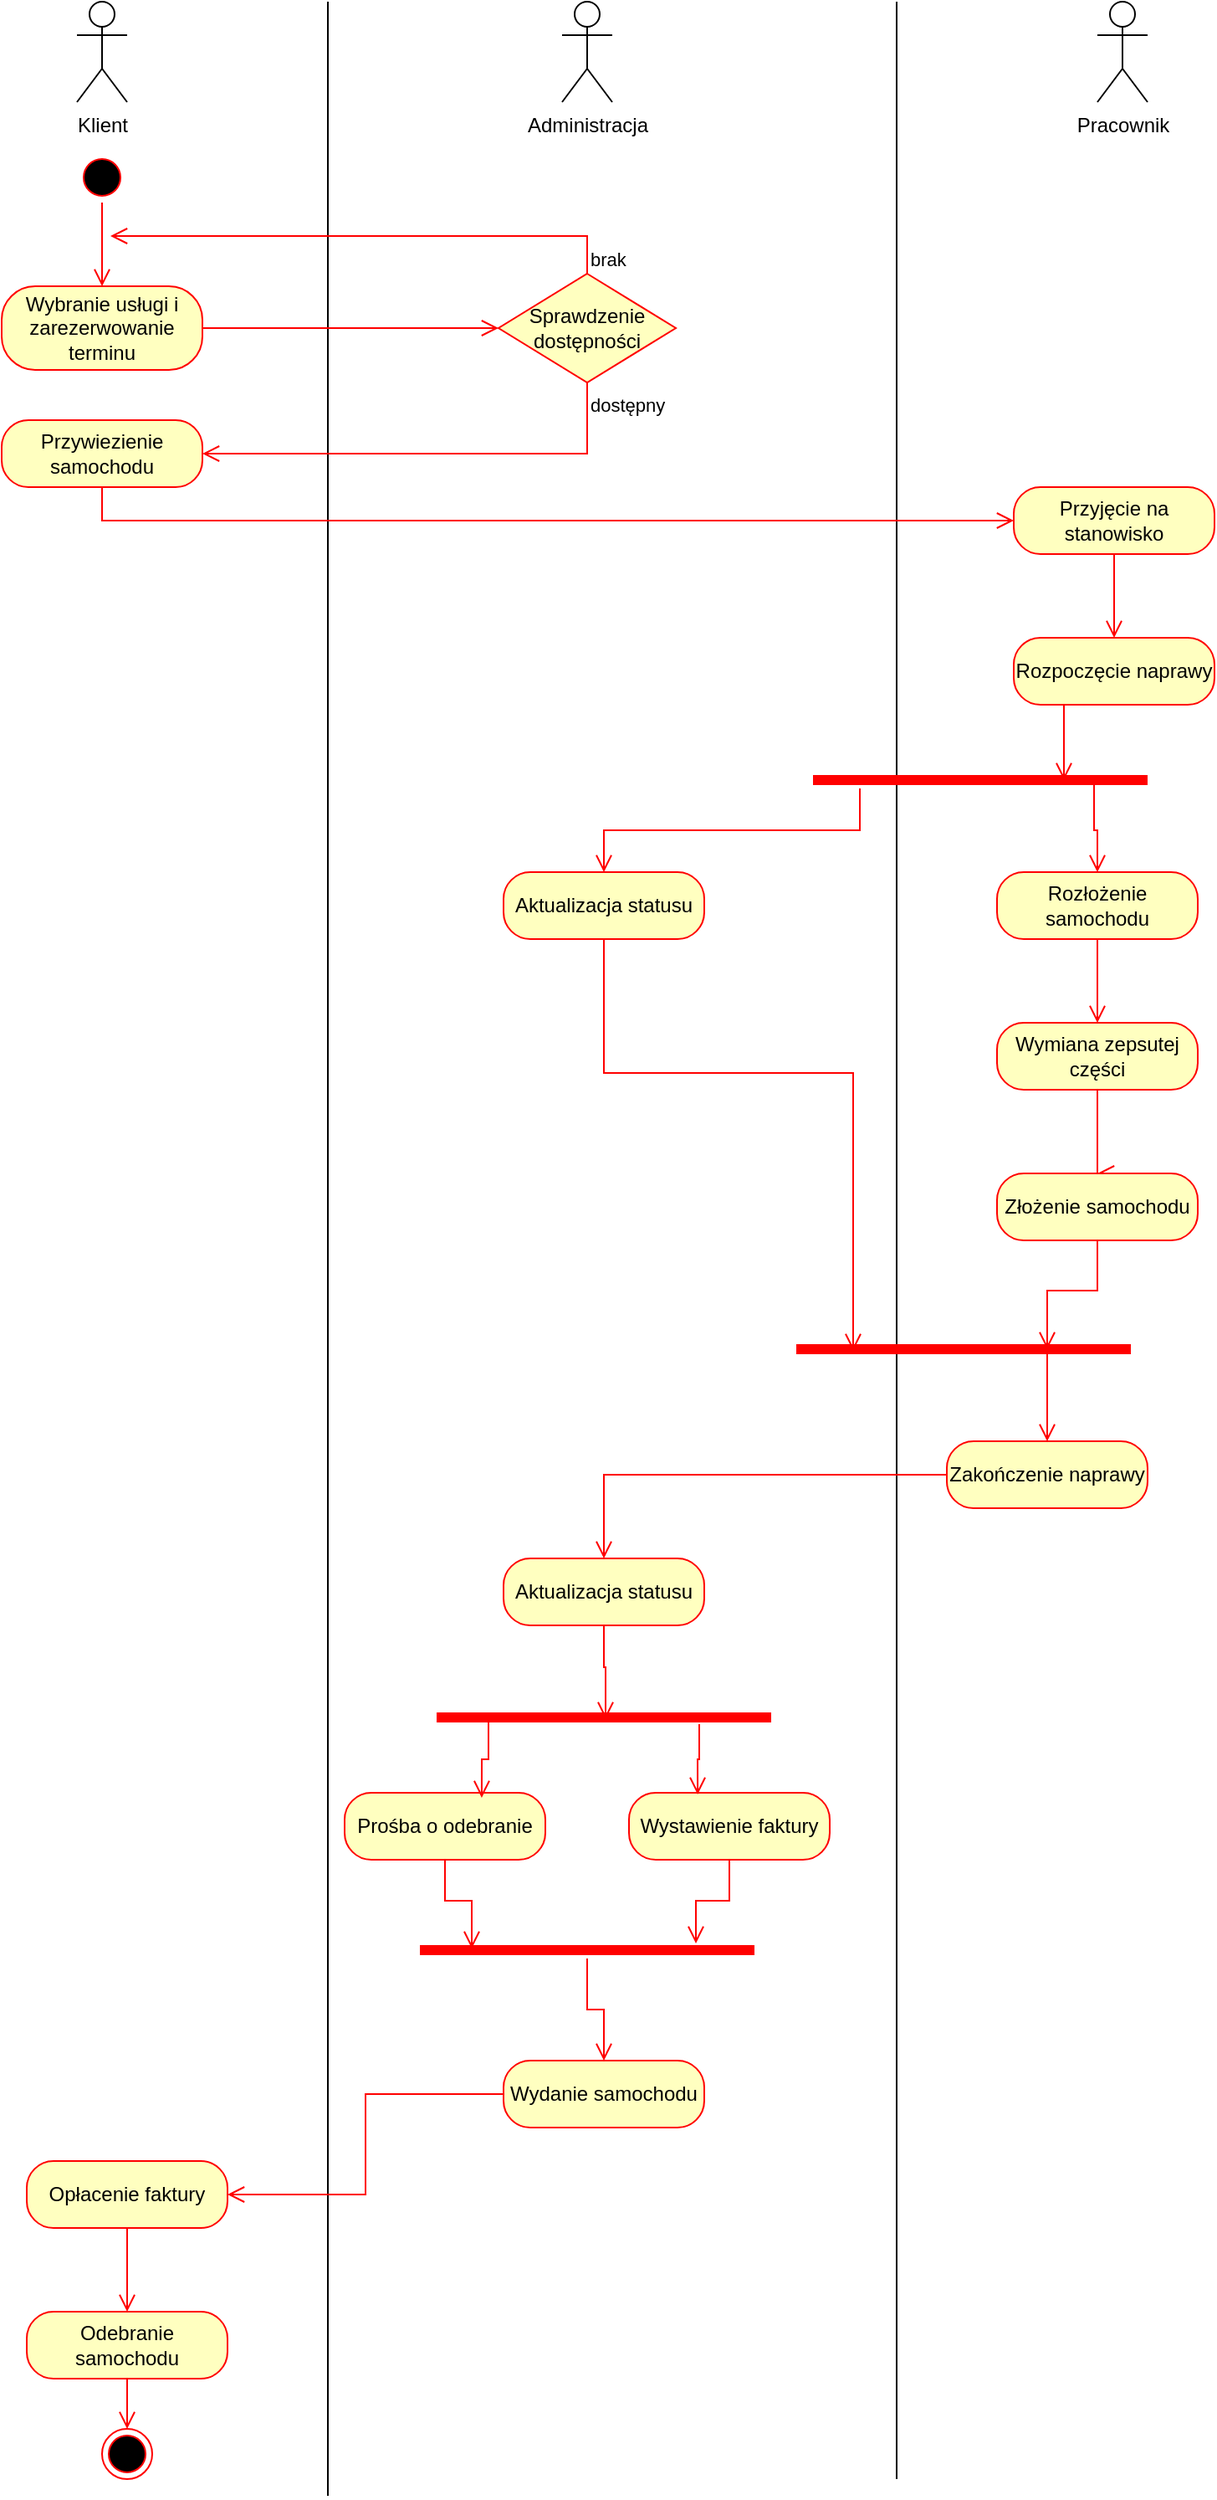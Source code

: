 <mxfile version="24.2.5" type="google">
  <diagram name="Strona-1" id="0Yt1wjJnzprNimmLKiQZ">
    <mxGraphModel grid="1" page="1" gridSize="10" guides="1" tooltips="1" connect="1" arrows="1" fold="1" pageScale="1" pageWidth="827" pageHeight="1169" math="0" shadow="0">
      <root>
        <mxCell id="0" />
        <mxCell id="1" parent="0" />
        <mxCell id="ZM847NXDE0kscDqh8kTi-1" value="Klient" style="shape=umlActor;verticalLabelPosition=bottom;verticalAlign=top;html=1;outlineConnect=0;" vertex="1" parent="1">
          <mxGeometry x="70" y="10" width="30" height="60" as="geometry" />
        </mxCell>
        <mxCell id="ZM847NXDE0kscDqh8kTi-2" value="Administracja" style="shape=umlActor;verticalLabelPosition=bottom;verticalAlign=top;html=1;outlineConnect=0;" vertex="1" parent="1">
          <mxGeometry x="360" y="10" width="30" height="60" as="geometry" />
        </mxCell>
        <mxCell id="ZM847NXDE0kscDqh8kTi-3" value="Pracownik" style="shape=umlActor;verticalLabelPosition=bottom;verticalAlign=top;html=1;outlineConnect=0;" vertex="1" parent="1">
          <mxGeometry x="680" y="10" width="30" height="60" as="geometry" />
        </mxCell>
        <mxCell id="ZM847NXDE0kscDqh8kTi-7" value="" style="endArrow=none;html=1;rounded=0;" edge="1" parent="1">
          <mxGeometry width="50" height="50" relative="1" as="geometry">
            <mxPoint x="560" y="1490" as="sourcePoint" />
            <mxPoint x="560" y="10" as="targetPoint" />
          </mxGeometry>
        </mxCell>
        <mxCell id="ZM847NXDE0kscDqh8kTi-8" value="" style="endArrow=none;html=1;rounded=0;" edge="1" parent="1">
          <mxGeometry width="50" height="50" relative="1" as="geometry">
            <mxPoint x="220" y="1500" as="sourcePoint" />
            <mxPoint x="220" y="10" as="targetPoint" />
          </mxGeometry>
        </mxCell>
        <mxCell id="ZM847NXDE0kscDqh8kTi-11" value="" style="ellipse;html=1;shape=startState;fillColor=#000000;strokeColor=#ff0000;" vertex="1" parent="1">
          <mxGeometry x="70" y="100" width="30" height="30" as="geometry" />
        </mxCell>
        <mxCell id="ZM847NXDE0kscDqh8kTi-12" value="" style="edgeStyle=orthogonalEdgeStyle;html=1;verticalAlign=bottom;endArrow=open;endSize=8;strokeColor=#ff0000;rounded=0;entryX=0.5;entryY=0;entryDx=0;entryDy=0;" edge="1" parent="1" source="ZM847NXDE0kscDqh8kTi-11" target="ZM847NXDE0kscDqh8kTi-15">
          <mxGeometry relative="1" as="geometry">
            <mxPoint x="85" y="190" as="targetPoint" />
          </mxGeometry>
        </mxCell>
        <mxCell id="ZM847NXDE0kscDqh8kTi-15" value="Wybranie usługi i zarezerwowanie terminu" style="rounded=1;whiteSpace=wrap;html=1;arcSize=40;fontColor=#000000;fillColor=#ffffc0;strokeColor=#ff0000;" vertex="1" parent="1">
          <mxGeometry x="25" y="180" width="120" height="50" as="geometry" />
        </mxCell>
        <mxCell id="ZM847NXDE0kscDqh8kTi-16" value="" style="edgeStyle=orthogonalEdgeStyle;html=1;verticalAlign=bottom;endArrow=open;endSize=8;strokeColor=#ff0000;rounded=0;entryX=0;entryY=0.5;entryDx=0;entryDy=0;" edge="1" parent="1" source="ZM847NXDE0kscDqh8kTi-15" target="ZM847NXDE0kscDqh8kTi-38">
          <mxGeometry relative="1" as="geometry">
            <mxPoint x="315" y="205" as="targetPoint" />
          </mxGeometry>
        </mxCell>
        <mxCell id="ZM847NXDE0kscDqh8kTi-32" value="Przywiezienie samochodu" style="rounded=1;whiteSpace=wrap;html=1;arcSize=40;fontColor=#000000;fillColor=#ffffc0;strokeColor=#ff0000;" vertex="1" parent="1">
          <mxGeometry x="25" y="260" width="120" height="40" as="geometry" />
        </mxCell>
        <mxCell id="ZM847NXDE0kscDqh8kTi-34" value="Przyjęcie na stanowisko" style="rounded=1;whiteSpace=wrap;html=1;arcSize=40;fontColor=#000000;fillColor=#ffffc0;strokeColor=#ff0000;" vertex="1" parent="1">
          <mxGeometry x="630" y="300" width="120" height="40" as="geometry" />
        </mxCell>
        <mxCell id="ZM847NXDE0kscDqh8kTi-35" value="" style="edgeStyle=orthogonalEdgeStyle;html=1;verticalAlign=bottom;endArrow=open;endSize=8;strokeColor=#ff0000;rounded=0;entryX=0.5;entryY=0;entryDx=0;entryDy=0;" edge="1" parent="1" source="ZM847NXDE0kscDqh8kTi-34" target="ZM847NXDE0kscDqh8kTi-43">
          <mxGeometry relative="1" as="geometry">
            <mxPoint x="690" y="400" as="targetPoint" />
          </mxGeometry>
        </mxCell>
        <mxCell id="ZM847NXDE0kscDqh8kTi-38" value="Sprawdzenie dostępności" style="rhombus;whiteSpace=wrap;html=1;fontColor=#000000;fillColor=#ffffc0;strokeColor=#ff0000;" vertex="1" parent="1">
          <mxGeometry x="322" y="172.5" width="106" height="65" as="geometry" />
        </mxCell>
        <mxCell id="ZM847NXDE0kscDqh8kTi-39" value="brak" style="edgeStyle=orthogonalEdgeStyle;html=1;align=left;verticalAlign=bottom;endArrow=open;endSize=8;strokeColor=#ff0000;rounded=0;" edge="1" parent="1" source="ZM847NXDE0kscDqh8kTi-38">
          <mxGeometry x="-1" relative="1" as="geometry">
            <mxPoint x="90" y="150" as="targetPoint" />
            <Array as="points">
              <mxPoint x="375" y="150" />
            </Array>
          </mxGeometry>
        </mxCell>
        <mxCell id="ZM847NXDE0kscDqh8kTi-40" value="dostępny" style="edgeStyle=orthogonalEdgeStyle;html=1;align=left;verticalAlign=top;endArrow=open;endSize=8;strokeColor=#ff0000;rounded=0;entryX=1;entryY=0.5;entryDx=0;entryDy=0;" edge="1" parent="1" source="ZM847NXDE0kscDqh8kTi-38" target="ZM847NXDE0kscDqh8kTi-32">
          <mxGeometry x="-1" relative="1" as="geometry">
            <mxPoint x="364" y="290" as="targetPoint" />
            <Array as="points">
              <mxPoint x="375" y="280" />
            </Array>
          </mxGeometry>
        </mxCell>
        <mxCell id="ZM847NXDE0kscDqh8kTi-42" value="" style="edgeStyle=orthogonalEdgeStyle;html=1;verticalAlign=bottom;endArrow=open;endSize=8;strokeColor=#ff0000;rounded=0;exitX=0.5;exitY=1;exitDx=0;exitDy=0;entryX=0;entryY=0.5;entryDx=0;entryDy=0;" edge="1" parent="1" source="ZM847NXDE0kscDqh8kTi-32" target="ZM847NXDE0kscDqh8kTi-34">
          <mxGeometry relative="1" as="geometry">
            <mxPoint x="395" y="390" as="targetPoint" />
            <mxPoint x="395" y="330" as="sourcePoint" />
          </mxGeometry>
        </mxCell>
        <mxCell id="ZM847NXDE0kscDqh8kTi-43" value="Rozpoczęcie naprawy" style="rounded=1;whiteSpace=wrap;html=1;arcSize=40;fontColor=#000000;fillColor=#ffffc0;strokeColor=#ff0000;" vertex="1" parent="1">
          <mxGeometry x="630" y="390" width="120" height="40" as="geometry" />
        </mxCell>
        <mxCell id="ZM847NXDE0kscDqh8kTi-45" value="Aktualizacja statusu" style="rounded=1;whiteSpace=wrap;html=1;arcSize=40;fontColor=#000000;fillColor=#ffffc0;strokeColor=#ff0000;" vertex="1" parent="1">
          <mxGeometry x="325" y="530" width="120" height="40" as="geometry" />
        </mxCell>
        <mxCell id="ZM847NXDE0kscDqh8kTi-46" value="" style="edgeStyle=orthogonalEdgeStyle;html=1;verticalAlign=bottom;endArrow=open;endSize=8;strokeColor=#ff0000;rounded=0;entryX=0.17;entryY=0.6;entryDx=0;entryDy=0;entryPerimeter=0;" edge="1" parent="1" source="ZM847NXDE0kscDqh8kTi-45" target="ZM847NXDE0kscDqh8kTi-61">
          <mxGeometry relative="1" as="geometry">
            <mxPoint x="385" y="630" as="targetPoint" />
            <Array as="points">
              <mxPoint x="385" y="650" />
              <mxPoint x="534" y="650" />
            </Array>
          </mxGeometry>
        </mxCell>
        <mxCell id="ZM847NXDE0kscDqh8kTi-48" value="" style="shape=line;html=1;strokeWidth=6;strokeColor=#ff0000;" vertex="1" parent="1">
          <mxGeometry x="510" y="470" width="200" height="10" as="geometry" />
        </mxCell>
        <mxCell id="ZM847NXDE0kscDqh8kTi-50" value="" style="edgeStyle=orthogonalEdgeStyle;html=1;verticalAlign=bottom;endArrow=open;endSize=8;strokeColor=#ff0000;rounded=0;exitX=0.25;exitY=1;exitDx=0;exitDy=0;entryX=0.75;entryY=0.5;entryDx=0;entryDy=0;entryPerimeter=0;" edge="1" parent="1" source="ZM847NXDE0kscDqh8kTi-43" target="ZM847NXDE0kscDqh8kTi-48">
          <mxGeometry relative="1" as="geometry">
            <mxPoint x="415" y="410" as="targetPoint" />
            <mxPoint x="415" y="350" as="sourcePoint" />
          </mxGeometry>
        </mxCell>
        <mxCell id="ZM847NXDE0kscDqh8kTi-51" value="" style="edgeStyle=orthogonalEdgeStyle;html=1;verticalAlign=bottom;endArrow=open;endSize=8;strokeColor=#ff0000;rounded=0;exitX=0.84;exitY=0.7;exitDx=0;exitDy=0;exitPerimeter=0;entryX=0.5;entryY=0;entryDx=0;entryDy=0;" edge="1" parent="1" source="ZM847NXDE0kscDqh8kTi-48" target="ZM847NXDE0kscDqh8kTi-53">
          <mxGeometry relative="1" as="geometry">
            <mxPoint x="680" y="540" as="targetPoint" />
            <mxPoint x="425" y="360" as="sourcePoint" />
          </mxGeometry>
        </mxCell>
        <mxCell id="ZM847NXDE0kscDqh8kTi-52" value="" style="edgeStyle=orthogonalEdgeStyle;html=1;verticalAlign=bottom;endArrow=open;endSize=8;strokeColor=#ff0000;rounded=0;exitX=0.14;exitY=1;exitDx=0;exitDy=0;exitPerimeter=0;entryX=0.5;entryY=0;entryDx=0;entryDy=0;" edge="1" parent="1" source="ZM847NXDE0kscDqh8kTi-48" target="ZM847NXDE0kscDqh8kTi-45">
          <mxGeometry relative="1" as="geometry">
            <mxPoint x="435" y="430" as="targetPoint" />
            <mxPoint x="435" y="370" as="sourcePoint" />
          </mxGeometry>
        </mxCell>
        <mxCell id="ZM847NXDE0kscDqh8kTi-53" value="Rozłożenie samochodu" style="rounded=1;whiteSpace=wrap;html=1;arcSize=40;fontColor=#000000;fillColor=#ffffc0;strokeColor=#ff0000;" vertex="1" parent="1">
          <mxGeometry x="620" y="530" width="120" height="40" as="geometry" />
        </mxCell>
        <mxCell id="ZM847NXDE0kscDqh8kTi-54" value="" style="edgeStyle=orthogonalEdgeStyle;html=1;verticalAlign=bottom;endArrow=open;endSize=8;strokeColor=#ff0000;rounded=0;entryX=0.5;entryY=0;entryDx=0;entryDy=0;" edge="1" parent="1" source="ZM847NXDE0kscDqh8kTi-53" target="ZM847NXDE0kscDqh8kTi-57">
          <mxGeometry relative="1" as="geometry">
            <mxPoint x="680" y="640" as="targetPoint" />
          </mxGeometry>
        </mxCell>
        <mxCell id="ZM847NXDE0kscDqh8kTi-57" value="Wymiana zepsutej części" style="rounded=1;whiteSpace=wrap;html=1;arcSize=40;fontColor=#000000;fillColor=#ffffc0;strokeColor=#ff0000;" vertex="1" parent="1">
          <mxGeometry x="620" y="620" width="120" height="40" as="geometry" />
        </mxCell>
        <mxCell id="ZM847NXDE0kscDqh8kTi-58" value="" style="edgeStyle=orthogonalEdgeStyle;html=1;verticalAlign=bottom;endArrow=open;endSize=8;strokeColor=#ff0000;rounded=0;entryX=0.5;entryY=0;entryDx=0;entryDy=0;" edge="1" parent="1" source="ZM847NXDE0kscDqh8kTi-57" target="ZM847NXDE0kscDqh8kTi-59">
          <mxGeometry relative="1" as="geometry">
            <mxPoint x="680" y="740" as="targetPoint" />
            <Array as="points">
              <mxPoint x="680" y="725" />
              <mxPoint x="681" y="725" />
            </Array>
          </mxGeometry>
        </mxCell>
        <mxCell id="ZM847NXDE0kscDqh8kTi-59" value="Złożenie samochodu" style="rounded=1;whiteSpace=wrap;html=1;arcSize=40;fontColor=#000000;fillColor=#ffffc0;strokeColor=#ff0000;" vertex="1" parent="1">
          <mxGeometry x="620" y="710" width="120" height="40" as="geometry" />
        </mxCell>
        <mxCell id="ZM847NXDE0kscDqh8kTi-60" value="" style="edgeStyle=orthogonalEdgeStyle;html=1;verticalAlign=bottom;endArrow=open;endSize=8;strokeColor=#ff0000;rounded=0;entryX=0.75;entryY=0.5;entryDx=0;entryDy=0;entryPerimeter=0;" edge="1" parent="1" source="ZM847NXDE0kscDqh8kTi-59" target="ZM847NXDE0kscDqh8kTi-61">
          <mxGeometry relative="1" as="geometry">
            <mxPoint x="680" y="840" as="targetPoint" />
          </mxGeometry>
        </mxCell>
        <mxCell id="ZM847NXDE0kscDqh8kTi-61" value="" style="shape=line;html=1;strokeWidth=6;strokeColor=#ff0000;" vertex="1" parent="1">
          <mxGeometry x="500" y="810" width="200" height="10" as="geometry" />
        </mxCell>
        <mxCell id="ZM847NXDE0kscDqh8kTi-63" value="" style="edgeStyle=orthogonalEdgeStyle;html=1;verticalAlign=bottom;endArrow=open;endSize=8;strokeColor=#ff0000;rounded=0;exitX=0.75;exitY=0.5;exitDx=0;exitDy=0;exitPerimeter=0;entryX=0.5;entryY=0;entryDx=0;entryDy=0;" edge="1" parent="1" source="ZM847NXDE0kscDqh8kTi-61" target="ZM847NXDE0kscDqh8kTi-64">
          <mxGeometry relative="1" as="geometry">
            <mxPoint x="650" y="970" as="targetPoint" />
            <mxPoint x="445" y="380" as="sourcePoint" />
          </mxGeometry>
        </mxCell>
        <mxCell id="ZM847NXDE0kscDqh8kTi-64" value="Zakończenie naprawy" style="rounded=1;whiteSpace=wrap;html=1;arcSize=40;fontColor=#000000;fillColor=#ffffc0;strokeColor=#ff0000;" vertex="1" parent="1">
          <mxGeometry x="590" y="870" width="120" height="40" as="geometry" />
        </mxCell>
        <mxCell id="ZM847NXDE0kscDqh8kTi-66" value="Aktualizacja statusu" style="rounded=1;whiteSpace=wrap;html=1;arcSize=40;fontColor=#000000;fillColor=#ffffc0;strokeColor=#ff0000;" vertex="1" parent="1">
          <mxGeometry x="325" y="940" width="120" height="40" as="geometry" />
        </mxCell>
        <mxCell id="ZM847NXDE0kscDqh8kTi-68" value="" style="edgeStyle=orthogonalEdgeStyle;html=1;verticalAlign=bottom;endArrow=open;endSize=8;strokeColor=#ff0000;rounded=0;exitX=0;exitY=0.5;exitDx=0;exitDy=0;entryX=0.5;entryY=0;entryDx=0;entryDy=0;" edge="1" parent="1" source="ZM847NXDE0kscDqh8kTi-64" target="ZM847NXDE0kscDqh8kTi-66">
          <mxGeometry relative="1" as="geometry">
            <mxPoint x="455" y="450" as="targetPoint" />
            <mxPoint x="455" y="390" as="sourcePoint" />
          </mxGeometry>
        </mxCell>
        <mxCell id="ZM847NXDE0kscDqh8kTi-69" value="Prośba o odebranie" style="rounded=1;whiteSpace=wrap;html=1;arcSize=40;fontColor=#000000;fillColor=#ffffc0;strokeColor=#ff0000;" vertex="1" parent="1">
          <mxGeometry x="230" y="1080" width="120" height="40" as="geometry" />
        </mxCell>
        <mxCell id="ZM847NXDE0kscDqh8kTi-72" value="Opłacenie faktury" style="rounded=1;whiteSpace=wrap;html=1;arcSize=40;fontColor=#000000;fillColor=#ffffc0;strokeColor=#ff0000;" vertex="1" parent="1">
          <mxGeometry x="40" y="1300" width="120" height="40" as="geometry" />
        </mxCell>
        <mxCell id="ZM847NXDE0kscDqh8kTi-74" value="" style="shape=line;html=1;strokeWidth=6;strokeColor=#ff0000;" vertex="1" parent="1">
          <mxGeometry x="285" y="1030" width="200" height="10" as="geometry" />
        </mxCell>
        <mxCell id="ZM847NXDE0kscDqh8kTi-76" value="" style="edgeStyle=orthogonalEdgeStyle;html=1;verticalAlign=bottom;endArrow=open;endSize=8;strokeColor=#ff0000;rounded=0;exitX=0.155;exitY=0.8;exitDx=0;exitDy=0;exitPerimeter=0;entryX=0.683;entryY=0.075;entryDx=0;entryDy=0;entryPerimeter=0;" edge="1" parent="1" source="ZM847NXDE0kscDqh8kTi-74" target="ZM847NXDE0kscDqh8kTi-69">
          <mxGeometry relative="1" as="geometry">
            <mxPoint x="405" y="1160" as="targetPoint" />
            <mxPoint x="405" y="1100" as="sourcePoint" />
          </mxGeometry>
        </mxCell>
        <mxCell id="ZM847NXDE0kscDqh8kTi-77" value="" style="edgeStyle=orthogonalEdgeStyle;html=1;verticalAlign=bottom;endArrow=open;endSize=8;strokeColor=#ff0000;rounded=0;exitX=0.5;exitY=1;exitDx=0;exitDy=0;entryX=0.505;entryY=0.6;entryDx=0;entryDy=0;entryPerimeter=0;" edge="1" parent="1" source="ZM847NXDE0kscDqh8kTi-66" target="ZM847NXDE0kscDqh8kTi-74">
          <mxGeometry relative="1" as="geometry">
            <mxPoint x="415" y="1170" as="targetPoint" />
            <mxPoint x="415" y="1110" as="sourcePoint" />
          </mxGeometry>
        </mxCell>
        <mxCell id="ZM847NXDE0kscDqh8kTi-78" value="Wystawienie faktury" style="rounded=1;whiteSpace=wrap;html=1;arcSize=40;fontColor=#000000;fillColor=#ffffc0;strokeColor=#ff0000;" vertex="1" parent="1">
          <mxGeometry x="400" y="1080" width="120" height="40" as="geometry" />
        </mxCell>
        <mxCell id="ZM847NXDE0kscDqh8kTi-79" value="" style="edgeStyle=orthogonalEdgeStyle;html=1;verticalAlign=bottom;endArrow=open;endSize=8;strokeColor=#ff0000;rounded=0;entryX=0.825;entryY=0.1;entryDx=0;entryDy=0;entryPerimeter=0;" edge="1" parent="1" source="ZM847NXDE0kscDqh8kTi-78" target="ZM847NXDE0kscDqh8kTi-81">
          <mxGeometry relative="1" as="geometry">
            <mxPoint x="460" y="1330" as="targetPoint" />
          </mxGeometry>
        </mxCell>
        <mxCell id="ZM847NXDE0kscDqh8kTi-80" value="" style="edgeStyle=orthogonalEdgeStyle;html=1;verticalAlign=bottom;endArrow=open;endSize=8;strokeColor=#ff0000;rounded=0;exitX=0.785;exitY=0.9;exitDx=0;exitDy=0;exitPerimeter=0;entryX=0.342;entryY=0.025;entryDx=0;entryDy=0;entryPerimeter=0;" edge="1" parent="1" source="ZM847NXDE0kscDqh8kTi-74" target="ZM847NXDE0kscDqh8kTi-78">
          <mxGeometry relative="1" as="geometry">
            <mxPoint x="425" y="1180" as="targetPoint" />
            <mxPoint x="425" y="1120" as="sourcePoint" />
          </mxGeometry>
        </mxCell>
        <mxCell id="ZM847NXDE0kscDqh8kTi-81" value="" style="shape=line;html=1;strokeWidth=6;strokeColor=#ff0000;" vertex="1" parent="1">
          <mxGeometry x="275" y="1169" width="200" height="10" as="geometry" />
        </mxCell>
        <mxCell id="ZM847NXDE0kscDqh8kTi-82" value="" style="edgeStyle=orthogonalEdgeStyle;html=1;verticalAlign=bottom;endArrow=open;endSize=8;strokeColor=#ff0000;rounded=0;entryX=0.5;entryY=0;entryDx=0;entryDy=0;" edge="1" parent="1" source="ZM847NXDE0kscDqh8kTi-81" target="ZM847NXDE0kscDqh8kTi-84">
          <mxGeometry relative="1" as="geometry">
            <mxPoint x="385" y="1420" as="targetPoint" />
          </mxGeometry>
        </mxCell>
        <mxCell id="ZM847NXDE0kscDqh8kTi-83" value="" style="edgeStyle=orthogonalEdgeStyle;html=1;verticalAlign=bottom;endArrow=open;endSize=8;strokeColor=#ff0000;rounded=0;exitX=0.5;exitY=1;exitDx=0;exitDy=0;entryX=0.155;entryY=0.4;entryDx=0;entryDy=0;entryPerimeter=0;" edge="1" parent="1" source="ZM847NXDE0kscDqh8kTi-69" target="ZM847NXDE0kscDqh8kTi-81">
          <mxGeometry relative="1" as="geometry">
            <mxPoint x="435" y="1190" as="targetPoint" />
            <mxPoint x="435" y="1130" as="sourcePoint" />
          </mxGeometry>
        </mxCell>
        <mxCell id="ZM847NXDE0kscDqh8kTi-84" value="Wydanie samochodu" style="rounded=1;whiteSpace=wrap;html=1;arcSize=40;fontColor=#000000;fillColor=#ffffc0;strokeColor=#ff0000;" vertex="1" parent="1">
          <mxGeometry x="325" y="1240" width="120" height="40" as="geometry" />
        </mxCell>
        <mxCell id="ZM847NXDE0kscDqh8kTi-85" value="" style="edgeStyle=orthogonalEdgeStyle;html=1;verticalAlign=bottom;endArrow=open;endSize=8;strokeColor=#ff0000;rounded=0;entryX=1;entryY=0.5;entryDx=0;entryDy=0;" edge="1" parent="1" source="ZM847NXDE0kscDqh8kTi-84" target="ZM847NXDE0kscDqh8kTi-72">
          <mxGeometry relative="1" as="geometry">
            <mxPoint x="385" y="1530" as="targetPoint" />
          </mxGeometry>
        </mxCell>
        <mxCell id="ZM847NXDE0kscDqh8kTi-86" value="Odebranie samochodu" style="rounded=1;whiteSpace=wrap;html=1;arcSize=40;fontColor=#000000;fillColor=#ffffc0;strokeColor=#ff0000;" vertex="1" parent="1">
          <mxGeometry x="40" y="1390" width="120" height="40" as="geometry" />
        </mxCell>
        <mxCell id="ZM847NXDE0kscDqh8kTi-87" value="" style="edgeStyle=orthogonalEdgeStyle;html=1;verticalAlign=bottom;endArrow=open;endSize=8;strokeColor=#ff0000;rounded=0;entryX=0.5;entryY=0;entryDx=0;entryDy=0;" edge="1" parent="1" source="ZM847NXDE0kscDqh8kTi-86" target="ZM847NXDE0kscDqh8kTi-89">
          <mxGeometry relative="1" as="geometry">
            <mxPoint x="85" y="1670" as="targetPoint" />
          </mxGeometry>
        </mxCell>
        <mxCell id="ZM847NXDE0kscDqh8kTi-88" value="" style="edgeStyle=orthogonalEdgeStyle;html=1;verticalAlign=bottom;endArrow=open;endSize=8;strokeColor=#ff0000;rounded=0;exitX=0.5;exitY=1;exitDx=0;exitDy=0;entryX=0.5;entryY=0;entryDx=0;entryDy=0;" edge="1" parent="1" source="ZM847NXDE0kscDqh8kTi-72" target="ZM847NXDE0kscDqh8kTi-86">
          <mxGeometry relative="1" as="geometry">
            <mxPoint x="445" y="1200" as="targetPoint" />
            <mxPoint x="445" y="1140" as="sourcePoint" />
          </mxGeometry>
        </mxCell>
        <mxCell id="ZM847NXDE0kscDqh8kTi-89" value="" style="ellipse;html=1;shape=endState;fillColor=#000000;strokeColor=#ff0000;" vertex="1" parent="1">
          <mxGeometry x="85" y="1460" width="30" height="30" as="geometry" />
        </mxCell>
      </root>
    </mxGraphModel>
  </diagram>
</mxfile>

